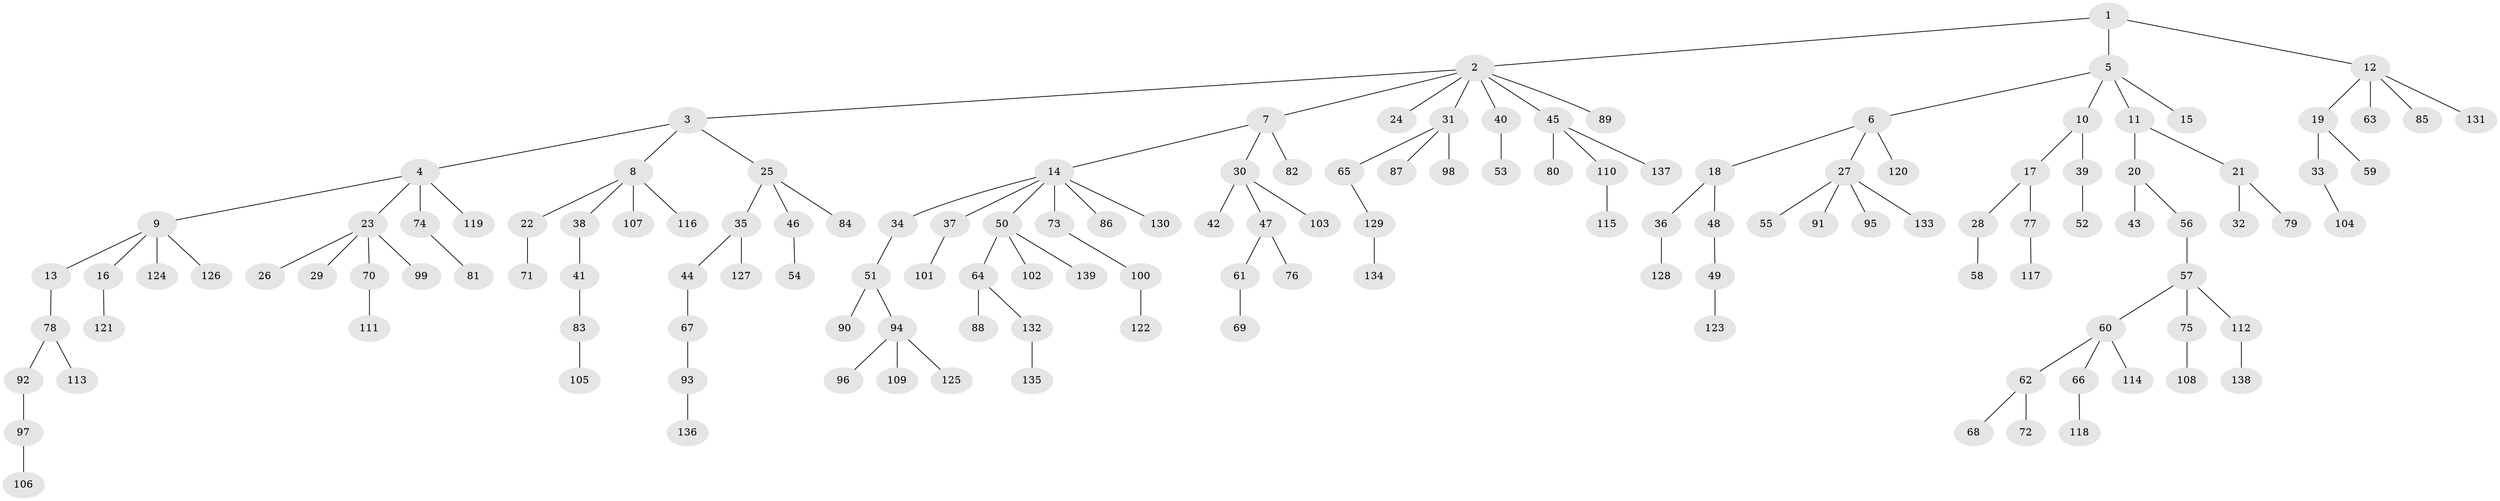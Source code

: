 // coarse degree distribution, {6: 0.030612244897959183, 8: 0.01020408163265306, 7: 0.030612244897959183, 5: 0.02040816326530612, 4: 0.05102040816326531, 1: 0.6122448979591837, 3: 0.09183673469387756, 2: 0.15306122448979592}
// Generated by graph-tools (version 1.1) at 2025/52/02/27/25 19:52:10]
// undirected, 139 vertices, 138 edges
graph export_dot {
graph [start="1"]
  node [color=gray90,style=filled];
  1;
  2;
  3;
  4;
  5;
  6;
  7;
  8;
  9;
  10;
  11;
  12;
  13;
  14;
  15;
  16;
  17;
  18;
  19;
  20;
  21;
  22;
  23;
  24;
  25;
  26;
  27;
  28;
  29;
  30;
  31;
  32;
  33;
  34;
  35;
  36;
  37;
  38;
  39;
  40;
  41;
  42;
  43;
  44;
  45;
  46;
  47;
  48;
  49;
  50;
  51;
  52;
  53;
  54;
  55;
  56;
  57;
  58;
  59;
  60;
  61;
  62;
  63;
  64;
  65;
  66;
  67;
  68;
  69;
  70;
  71;
  72;
  73;
  74;
  75;
  76;
  77;
  78;
  79;
  80;
  81;
  82;
  83;
  84;
  85;
  86;
  87;
  88;
  89;
  90;
  91;
  92;
  93;
  94;
  95;
  96;
  97;
  98;
  99;
  100;
  101;
  102;
  103;
  104;
  105;
  106;
  107;
  108;
  109;
  110;
  111;
  112;
  113;
  114;
  115;
  116;
  117;
  118;
  119;
  120;
  121;
  122;
  123;
  124;
  125;
  126;
  127;
  128;
  129;
  130;
  131;
  132;
  133;
  134;
  135;
  136;
  137;
  138;
  139;
  1 -- 2;
  1 -- 5;
  1 -- 12;
  2 -- 3;
  2 -- 7;
  2 -- 24;
  2 -- 31;
  2 -- 40;
  2 -- 45;
  2 -- 89;
  3 -- 4;
  3 -- 8;
  3 -- 25;
  4 -- 9;
  4 -- 23;
  4 -- 74;
  4 -- 119;
  5 -- 6;
  5 -- 10;
  5 -- 11;
  5 -- 15;
  6 -- 18;
  6 -- 27;
  6 -- 120;
  7 -- 14;
  7 -- 30;
  7 -- 82;
  8 -- 22;
  8 -- 38;
  8 -- 107;
  8 -- 116;
  9 -- 13;
  9 -- 16;
  9 -- 124;
  9 -- 126;
  10 -- 17;
  10 -- 39;
  11 -- 20;
  11 -- 21;
  12 -- 19;
  12 -- 63;
  12 -- 85;
  12 -- 131;
  13 -- 78;
  14 -- 34;
  14 -- 37;
  14 -- 50;
  14 -- 73;
  14 -- 86;
  14 -- 130;
  16 -- 121;
  17 -- 28;
  17 -- 77;
  18 -- 36;
  18 -- 48;
  19 -- 33;
  19 -- 59;
  20 -- 43;
  20 -- 56;
  21 -- 32;
  21 -- 79;
  22 -- 71;
  23 -- 26;
  23 -- 29;
  23 -- 70;
  23 -- 99;
  25 -- 35;
  25 -- 46;
  25 -- 84;
  27 -- 55;
  27 -- 91;
  27 -- 95;
  27 -- 133;
  28 -- 58;
  30 -- 42;
  30 -- 47;
  30 -- 103;
  31 -- 65;
  31 -- 87;
  31 -- 98;
  33 -- 104;
  34 -- 51;
  35 -- 44;
  35 -- 127;
  36 -- 128;
  37 -- 101;
  38 -- 41;
  39 -- 52;
  40 -- 53;
  41 -- 83;
  44 -- 67;
  45 -- 80;
  45 -- 110;
  45 -- 137;
  46 -- 54;
  47 -- 61;
  47 -- 76;
  48 -- 49;
  49 -- 123;
  50 -- 64;
  50 -- 102;
  50 -- 139;
  51 -- 90;
  51 -- 94;
  56 -- 57;
  57 -- 60;
  57 -- 75;
  57 -- 112;
  60 -- 62;
  60 -- 66;
  60 -- 114;
  61 -- 69;
  62 -- 68;
  62 -- 72;
  64 -- 88;
  64 -- 132;
  65 -- 129;
  66 -- 118;
  67 -- 93;
  70 -- 111;
  73 -- 100;
  74 -- 81;
  75 -- 108;
  77 -- 117;
  78 -- 92;
  78 -- 113;
  83 -- 105;
  92 -- 97;
  93 -- 136;
  94 -- 96;
  94 -- 109;
  94 -- 125;
  97 -- 106;
  100 -- 122;
  110 -- 115;
  112 -- 138;
  129 -- 134;
  132 -- 135;
}
